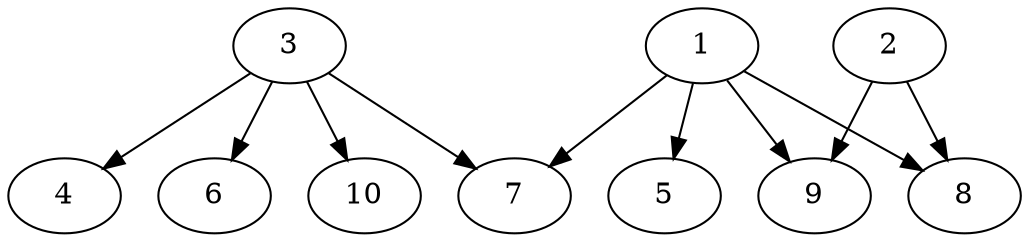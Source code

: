 // DAG automatically generated by daggen at Thu Oct  3 13:58:04 2019
// ./daggen --dot -n 10 --ccr 0.5 --fat 0.9 --regular 0.5 --density 0.5 --mindata 5242880 --maxdata 52428800 
digraph G {
  1 [size="70928384", alpha="0.09", expect_size="35464192"] 
  1 -> 5 [size ="35464192"]
  1 -> 7 [size ="35464192"]
  1 -> 8 [size ="35464192"]
  1 -> 9 [size ="35464192"]
  2 [size="74381312", alpha="0.18", expect_size="37190656"] 
  2 -> 8 [size ="37190656"]
  2 -> 9 [size ="37190656"]
  3 [size="14190592", alpha="0.16", expect_size="7095296"] 
  3 -> 4 [size ="7095296"]
  3 -> 6 [size ="7095296"]
  3 -> 7 [size ="7095296"]
  3 -> 10 [size ="7095296"]
  4 [size="69857280", alpha="0.03", expect_size="34928640"] 
  5 [size="100499456", alpha="0.05", expect_size="50249728"] 
  6 [size="98123776", alpha="0.05", expect_size="49061888"] 
  7 [size="18098176", alpha="0.02", expect_size="9049088"] 
  8 [size="43952128", alpha="0.05", expect_size="21976064"] 
  9 [size="87263232", alpha="0.17", expect_size="43631616"] 
  10 [size="47423488", alpha="0.17", expect_size="23711744"] 
}
